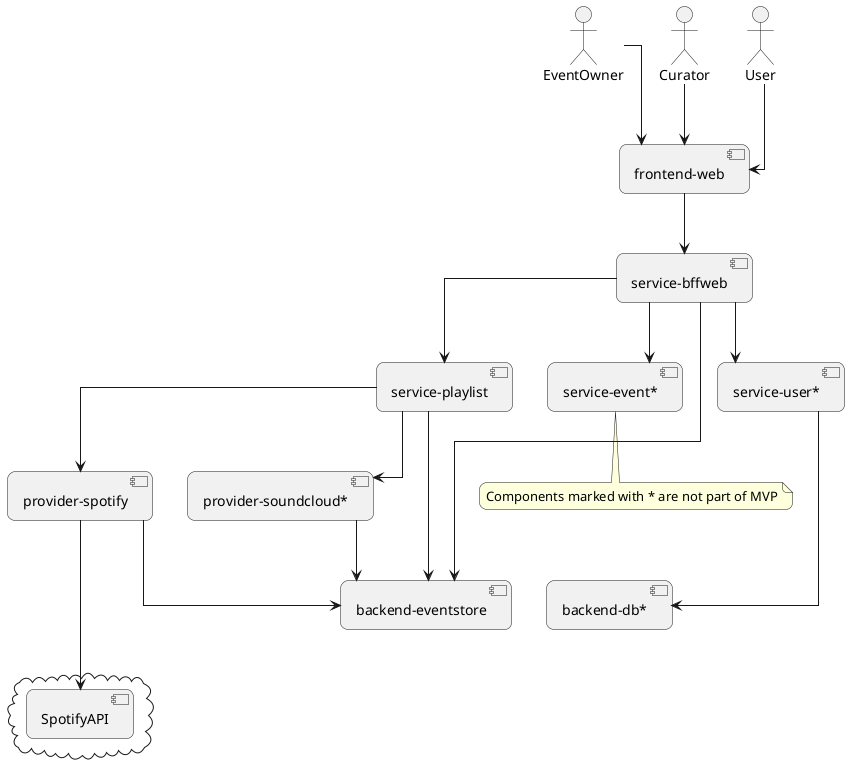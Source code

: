 @startuml component
skinparam linetype ortho 
' skinparam linetype polyline 
skinparam roundcorner 15

together {
      actor User as user
      actor Curator as curator
      actor EventOwner as eventowner
}

component [frontend-web] as frontendweb 

component [service-bffweb] as servicebffweb 

together {
      component [service-playlist] as serviceplaylist 
      component [service-user*] as serviceuser
      component [service-event*] as serviceevent
}

together {
      component [provider-spotify] as backendspotify  
      component [provider-soundcloud*] as backendsoundcloud  
}
together {
      component [backend-eventstore] as backendeventstore
      component [backend-db*] as backenddb
}

cloud  {
  component SpotifyAPI  as spotifyapi
}


user -down-> frontendweb
curator -down-> frontendweb
eventowner -down-> frontendweb

frontendweb -down-> servicebffweb

servicebffweb -down-> serviceuser
servicebffweb -down-> serviceevent
servicebffweb -down-> serviceplaylist
servicebffweb -down-> backendeventstore


serviceplaylist -down-> backendspotify
serviceplaylist -down-> backendsoundcloud
serviceplaylist -down-> backendeventstore
serviceuser -down-> backenddb

backendspotify -down-> backendeventstore
backendsoundcloud -down-> backendeventstore

backendspotify -down--> spotifyapi 

note bottom of serviceevent: Components marked with * are not part of MVP

@enduml
